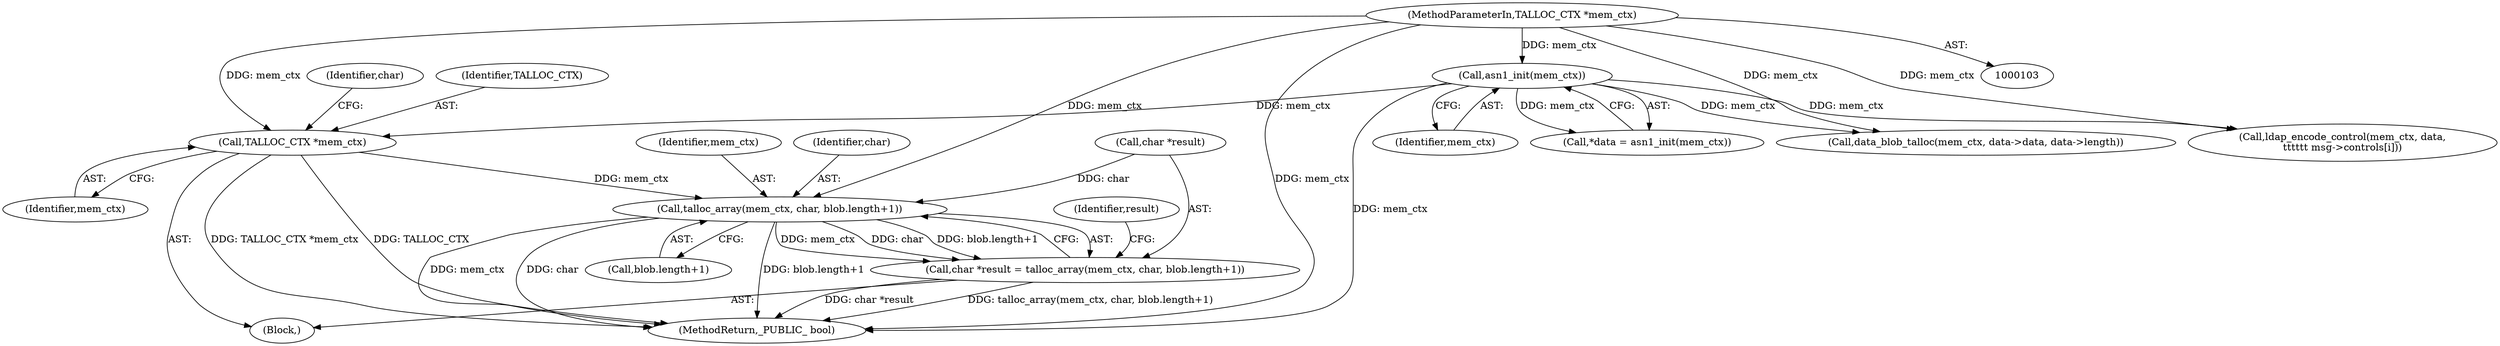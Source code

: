 digraph "0_samba_530d50a1abdcdf4d1775652d4c456c1274d83d8d@pointer" {
"1001288" [label="(Call,TALLOC_CTX *mem_ctx)"];
"1000111" [label="(Call,asn1_init(mem_ctx))"];
"1000106" [label="(MethodParameterIn,TALLOC_CTX *mem_ctx)"];
"1001295" [label="(Call,talloc_array(mem_ctx, char, blob.length+1))"];
"1001291" [label="(Call,char *result = talloc_array(mem_ctx, char, blob.length+1))"];
"1000109" [label="(Call,*data = asn1_init(mem_ctx))"];
"1001236" [label="(Call,ldap_encode_control(mem_ctx, data,\n\t\t\t\t\t\t msg->controls[i]))"];
"1001298" [label="(Call,blob.length+1)"];
"1001296" [label="(Identifier,mem_ctx)"];
"1001295" [label="(Call,talloc_array(mem_ctx, char, blob.length+1))"];
"1001290" [label="(Identifier,mem_ctx)"];
"1000106" [label="(MethodParameterIn,TALLOC_CTX *mem_ctx)"];
"1001291" [label="(Call,char *result = talloc_array(mem_ctx, char, blob.length+1))"];
"1001297" [label="(Identifier,char)"];
"1001292" [label="(Call,char *result)"];
"1001304" [label="(Identifier,result)"];
"1001287" [label="(Block,)"];
"1001293" [label="(Identifier,char)"];
"1001320" [label="(MethodReturn,_PUBLIC_ bool)"];
"1001289" [label="(Identifier,TALLOC_CTX)"];
"1001275" [label="(Call,data_blob_talloc(mem_ctx, data->data, data->length))"];
"1001288" [label="(Call,TALLOC_CTX *mem_ctx)"];
"1000111" [label="(Call,asn1_init(mem_ctx))"];
"1000112" [label="(Identifier,mem_ctx)"];
"1001288" -> "1001287"  [label="AST: "];
"1001288" -> "1001290"  [label="CFG: "];
"1001289" -> "1001288"  [label="AST: "];
"1001290" -> "1001288"  [label="AST: "];
"1001293" -> "1001288"  [label="CFG: "];
"1001288" -> "1001320"  [label="DDG: TALLOC_CTX *mem_ctx"];
"1001288" -> "1001320"  [label="DDG: TALLOC_CTX"];
"1000111" -> "1001288"  [label="DDG: mem_ctx"];
"1000106" -> "1001288"  [label="DDG: mem_ctx"];
"1001288" -> "1001295"  [label="DDG: mem_ctx"];
"1000111" -> "1000109"  [label="AST: "];
"1000111" -> "1000112"  [label="CFG: "];
"1000112" -> "1000111"  [label="AST: "];
"1000109" -> "1000111"  [label="CFG: "];
"1000111" -> "1001320"  [label="DDG: mem_ctx"];
"1000111" -> "1000109"  [label="DDG: mem_ctx"];
"1000106" -> "1000111"  [label="DDG: mem_ctx"];
"1000111" -> "1001236"  [label="DDG: mem_ctx"];
"1000111" -> "1001275"  [label="DDG: mem_ctx"];
"1000106" -> "1000103"  [label="AST: "];
"1000106" -> "1001320"  [label="DDG: mem_ctx"];
"1000106" -> "1001236"  [label="DDG: mem_ctx"];
"1000106" -> "1001275"  [label="DDG: mem_ctx"];
"1000106" -> "1001295"  [label="DDG: mem_ctx"];
"1001295" -> "1001291"  [label="AST: "];
"1001295" -> "1001298"  [label="CFG: "];
"1001296" -> "1001295"  [label="AST: "];
"1001297" -> "1001295"  [label="AST: "];
"1001298" -> "1001295"  [label="AST: "];
"1001291" -> "1001295"  [label="CFG: "];
"1001295" -> "1001320"  [label="DDG: mem_ctx"];
"1001295" -> "1001320"  [label="DDG: char"];
"1001295" -> "1001320"  [label="DDG: blob.length+1"];
"1001295" -> "1001291"  [label="DDG: mem_ctx"];
"1001295" -> "1001291"  [label="DDG: char"];
"1001295" -> "1001291"  [label="DDG: blob.length+1"];
"1001292" -> "1001295"  [label="DDG: char"];
"1001291" -> "1001287"  [label="AST: "];
"1001292" -> "1001291"  [label="AST: "];
"1001304" -> "1001291"  [label="CFG: "];
"1001291" -> "1001320"  [label="DDG: talloc_array(mem_ctx, char, blob.length+1)"];
"1001291" -> "1001320"  [label="DDG: char *result"];
}
